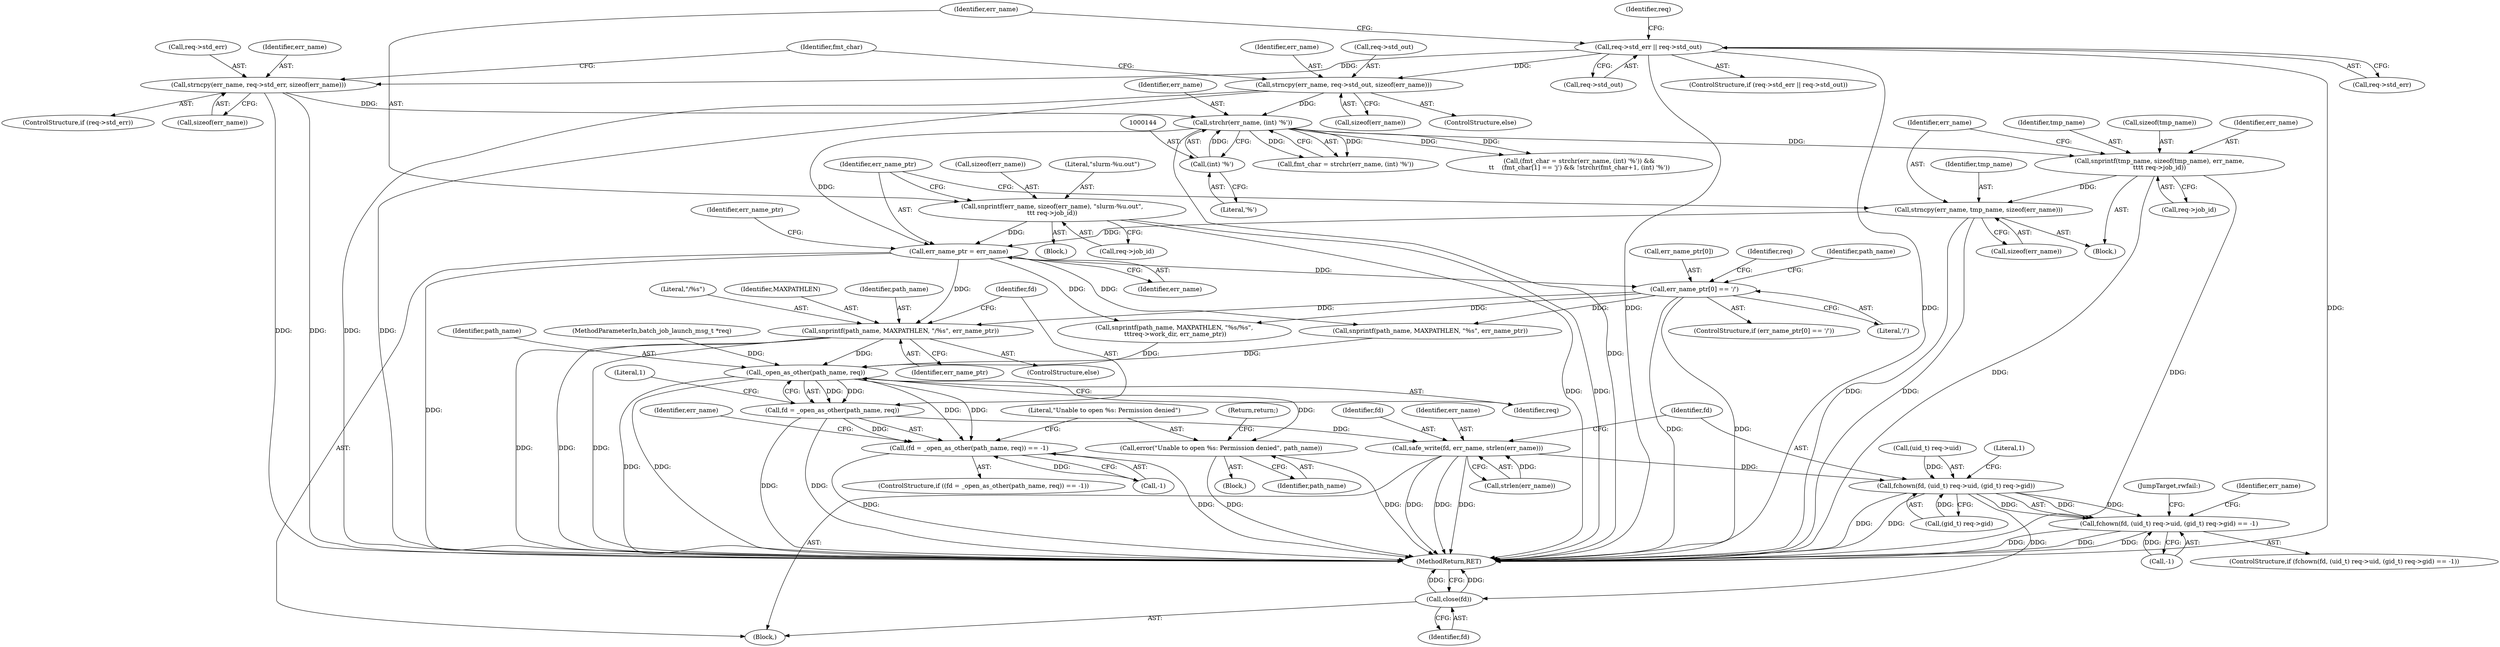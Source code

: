 digraph "0_slurm_92362a92fffe60187df61f99ab11c249d44120ee@API" {
"1000218" [label="(Call,snprintf(path_name, MAXPATHLEN, \"/%s\", err_name_ptr))"];
"1000194" [label="(Call,err_name_ptr[0] == '/')"];
"1000190" [label="(Call,err_name_ptr = err_name)"];
"1000141" [label="(Call,strchr(err_name, (int) '%'))"];
"1000122" [label="(Call,strncpy(err_name, req->std_err, sizeof(err_name)))"];
"1000110" [label="(Call,req->std_err || req->std_out)"];
"1000130" [label="(Call,strncpy(err_name, req->std_out, sizeof(err_name)))"];
"1000143" [label="(Call,(int) '%')"];
"1000175" [label="(Call,strncpy(err_name, tmp_name, sizeof(err_name)))"];
"1000167" [label="(Call,snprintf(tmp_name, sizeof(tmp_name), err_name,\n\t\t\t\t req->job_id))"];
"1000182" [label="(Call,snprintf(err_name, sizeof(err_name), \"slurm-%u.out\",\n\t\t\t req->job_id))"];
"1000227" [label="(Call,_open_as_other(path_name, req))"];
"1000224" [label="(Call,(fd = _open_as_other(path_name, req)) == -1)"];
"1000225" [label="(Call,fd = _open_as_other(path_name, req))"];
"1000244" [label="(Call,safe_write(fd, err_name, strlen(err_name)))"];
"1000251" [label="(Call,fchown(fd, (uid_t) req->uid, (gid_t) req->gid))"];
"1000250" [label="(Call,fchown(fd, (uid_t) req->uid, (gid_t) req->gid) == -1)"];
"1000278" [label="(Call,close(fd))"];
"1000233" [label="(Call,error(\"Unable to open %s: Permission denied\", path_name))"];
"1000142" [label="(Identifier,err_name)"];
"1000195" [label="(Call,err_name_ptr[0])"];
"1000227" [label="(Call,_open_as_other(path_name, req))"];
"1000217" [label="(ControlStructure,else)"];
"1000110" [label="(Call,req->std_err || req->std_out)"];
"1000169" [label="(Call,sizeof(tmp_name))"];
"1000218" [label="(Call,snprintf(path_name, MAXPATHLEN, \"/%s\", err_name_ptr))"];
"1000219" [label="(Identifier,path_name)"];
"1000186" [label="(Literal,\"slurm-%u.out\")"];
"1000177" [label="(Identifier,tmp_name)"];
"1000131" [label="(Identifier,err_name)"];
"1000207" [label="(Identifier,req)"];
"1000114" [label="(Call,req->std_out)"];
"1000191" [label="(Identifier,err_name_ptr)"];
"1000103" [label="(Block,)"];
"1000124" [label="(Call,req->std_err)"];
"1000167" [label="(Call,snprintf(tmp_name, sizeof(tmp_name), err_name,\n\t\t\t\t req->job_id))"];
"1000251" [label="(Call,fchown(fd, (uid_t) req->uid, (gid_t) req->gid))"];
"1000172" [label="(Call,req->job_id)"];
"1000190" [label="(Call,err_name_ptr = err_name)"];
"1000193" [label="(ControlStructure,if (err_name_ptr[0] == '/'))"];
"1000182" [label="(Call,snprintf(err_name, sizeof(err_name), \"slurm-%u.out\",\n\t\t\t req->job_id))"];
"1000176" [label="(Identifier,err_name)"];
"1000253" [label="(Call,(uid_t) req->uid)"];
"1000236" [label="(Return,return;)"];
"1000139" [label="(Call,fmt_char = strchr(err_name, (int) '%'))"];
"1000120" [label="(Identifier,req)"];
"1000171" [label="(Identifier,err_name)"];
"1000225" [label="(Call,fd = _open_as_other(path_name, req))"];
"1000187" [label="(Call,req->job_id)"];
"1000200" [label="(Identifier,path_name)"];
"1000267" [label="(Identifier,err_name)"];
"1000250" [label="(Call,fchown(fd, (uid_t) req->uid, (gid_t) req->gid) == -1)"];
"1000160" [label="(Block,)"];
"1000232" [label="(Block,)"];
"1000238" [label="(Identifier,err_name)"];
"1000222" [label="(Identifier,err_name_ptr)"];
"1000221" [label="(Literal,\"/%s\")"];
"1000199" [label="(Call,snprintf(path_name, MAXPATHLEN, \"%s\", err_name_ptr))"];
"1000194" [label="(Call,err_name_ptr[0] == '/')"];
"1000130" [label="(Call,strncpy(err_name, req->std_out, sizeof(err_name)))"];
"1000129" [label="(ControlStructure,else)"];
"1000168" [label="(Identifier,tmp_name)"];
"1000101" [label="(MethodParameterIn,batch_job_launch_msg_t *req)"];
"1000280" [label="(MethodReturn,RET)"];
"1000234" [label="(Literal,\"Unable to open %s: Permission denied\")"];
"1000249" [label="(ControlStructure,if (fchown(fd, (uid_t) req->uid, (gid_t) req->gid) == -1))"];
"1000122" [label="(Call,strncpy(err_name, req->std_err, sizeof(err_name)))"];
"1000226" [label="(Identifier,fd)"];
"1000233" [label="(Call,error(\"Unable to open %s: Permission denied\", path_name))"];
"1000277" [label="(JumpTarget,rwfail:)"];
"1000192" [label="(Identifier,err_name)"];
"1000140" [label="(Identifier,fmt_char)"];
"1000209" [label="(Call,snprintf(path_name, MAXPATHLEN, \"%s/%s\",\n \t\t\treq->work_dir, err_name_ptr))"];
"1000145" [label="(Literal,'%')"];
"1000252" [label="(Identifier,fd)"];
"1000235" [label="(Identifier,path_name)"];
"1000181" [label="(Block,)"];
"1000244" [label="(Call,safe_write(fd, err_name, strlen(err_name)))"];
"1000127" [label="(Call,sizeof(err_name))"];
"1000118" [label="(ControlStructure,if (req->std_err))"];
"1000198" [label="(Literal,'/')"];
"1000231" [label="(Literal,1)"];
"1000230" [label="(Call,-1)"];
"1000279" [label="(Identifier,fd)"];
"1000135" [label="(Call,sizeof(err_name))"];
"1000220" [label="(Identifier,MAXPATHLEN)"];
"1000228" [label="(Identifier,path_name)"];
"1000246" [label="(Identifier,err_name)"];
"1000138" [label="(Call,(fmt_char = strchr(err_name, (int) '%')) &&\n\t\t    (fmt_char[1] == 'j') && !strchr(fmt_char+1, (int) '%'))"];
"1000245" [label="(Identifier,fd)"];
"1000175" [label="(Call,strncpy(err_name, tmp_name, sizeof(err_name)))"];
"1000229" [label="(Identifier,req)"];
"1000278" [label="(Call,close(fd))"];
"1000109" [label="(ControlStructure,if (req->std_err || req->std_out))"];
"1000196" [label="(Identifier,err_name_ptr)"];
"1000224" [label="(Call,(fd = _open_as_other(path_name, req)) == -1)"];
"1000178" [label="(Call,sizeof(err_name))"];
"1000143" [label="(Call,(int) '%')"];
"1000264" [label="(Literal,1)"];
"1000258" [label="(Call,(gid_t) req->gid)"];
"1000132" [label="(Call,req->std_out)"];
"1000141" [label="(Call,strchr(err_name, (int) '%'))"];
"1000247" [label="(Call,strlen(err_name))"];
"1000263" [label="(Call,-1)"];
"1000123" [label="(Identifier,err_name)"];
"1000184" [label="(Call,sizeof(err_name))"];
"1000223" [label="(ControlStructure,if ((fd = _open_as_other(path_name, req)) == -1))"];
"1000183" [label="(Identifier,err_name)"];
"1000111" [label="(Call,req->std_err)"];
"1000218" -> "1000217"  [label="AST: "];
"1000218" -> "1000222"  [label="CFG: "];
"1000219" -> "1000218"  [label="AST: "];
"1000220" -> "1000218"  [label="AST: "];
"1000221" -> "1000218"  [label="AST: "];
"1000222" -> "1000218"  [label="AST: "];
"1000226" -> "1000218"  [label="CFG: "];
"1000218" -> "1000280"  [label="DDG: "];
"1000218" -> "1000280"  [label="DDG: "];
"1000218" -> "1000280"  [label="DDG: "];
"1000194" -> "1000218"  [label="DDG: "];
"1000190" -> "1000218"  [label="DDG: "];
"1000218" -> "1000227"  [label="DDG: "];
"1000194" -> "1000193"  [label="AST: "];
"1000194" -> "1000198"  [label="CFG: "];
"1000195" -> "1000194"  [label="AST: "];
"1000198" -> "1000194"  [label="AST: "];
"1000200" -> "1000194"  [label="CFG: "];
"1000207" -> "1000194"  [label="CFG: "];
"1000194" -> "1000280"  [label="DDG: "];
"1000194" -> "1000280"  [label="DDG: "];
"1000190" -> "1000194"  [label="DDG: "];
"1000194" -> "1000199"  [label="DDG: "];
"1000194" -> "1000209"  [label="DDG: "];
"1000190" -> "1000103"  [label="AST: "];
"1000190" -> "1000192"  [label="CFG: "];
"1000191" -> "1000190"  [label="AST: "];
"1000192" -> "1000190"  [label="AST: "];
"1000196" -> "1000190"  [label="CFG: "];
"1000190" -> "1000280"  [label="DDG: "];
"1000141" -> "1000190"  [label="DDG: "];
"1000175" -> "1000190"  [label="DDG: "];
"1000182" -> "1000190"  [label="DDG: "];
"1000190" -> "1000199"  [label="DDG: "];
"1000190" -> "1000209"  [label="DDG: "];
"1000141" -> "1000139"  [label="AST: "];
"1000141" -> "1000143"  [label="CFG: "];
"1000142" -> "1000141"  [label="AST: "];
"1000143" -> "1000141"  [label="AST: "];
"1000139" -> "1000141"  [label="CFG: "];
"1000141" -> "1000280"  [label="DDG: "];
"1000141" -> "1000138"  [label="DDG: "];
"1000141" -> "1000138"  [label="DDG: "];
"1000141" -> "1000139"  [label="DDG: "];
"1000141" -> "1000139"  [label="DDG: "];
"1000122" -> "1000141"  [label="DDG: "];
"1000130" -> "1000141"  [label="DDG: "];
"1000143" -> "1000141"  [label="DDG: "];
"1000141" -> "1000167"  [label="DDG: "];
"1000122" -> "1000118"  [label="AST: "];
"1000122" -> "1000127"  [label="CFG: "];
"1000123" -> "1000122"  [label="AST: "];
"1000124" -> "1000122"  [label="AST: "];
"1000127" -> "1000122"  [label="AST: "];
"1000140" -> "1000122"  [label="CFG: "];
"1000122" -> "1000280"  [label="DDG: "];
"1000122" -> "1000280"  [label="DDG: "];
"1000110" -> "1000122"  [label="DDG: "];
"1000110" -> "1000109"  [label="AST: "];
"1000110" -> "1000111"  [label="CFG: "];
"1000110" -> "1000114"  [label="CFG: "];
"1000111" -> "1000110"  [label="AST: "];
"1000114" -> "1000110"  [label="AST: "];
"1000120" -> "1000110"  [label="CFG: "];
"1000183" -> "1000110"  [label="CFG: "];
"1000110" -> "1000280"  [label="DDG: "];
"1000110" -> "1000280"  [label="DDG: "];
"1000110" -> "1000280"  [label="DDG: "];
"1000110" -> "1000130"  [label="DDG: "];
"1000130" -> "1000129"  [label="AST: "];
"1000130" -> "1000135"  [label="CFG: "];
"1000131" -> "1000130"  [label="AST: "];
"1000132" -> "1000130"  [label="AST: "];
"1000135" -> "1000130"  [label="AST: "];
"1000140" -> "1000130"  [label="CFG: "];
"1000130" -> "1000280"  [label="DDG: "];
"1000130" -> "1000280"  [label="DDG: "];
"1000143" -> "1000145"  [label="CFG: "];
"1000144" -> "1000143"  [label="AST: "];
"1000145" -> "1000143"  [label="AST: "];
"1000175" -> "1000160"  [label="AST: "];
"1000175" -> "1000178"  [label="CFG: "];
"1000176" -> "1000175"  [label="AST: "];
"1000177" -> "1000175"  [label="AST: "];
"1000178" -> "1000175"  [label="AST: "];
"1000191" -> "1000175"  [label="CFG: "];
"1000175" -> "1000280"  [label="DDG: "];
"1000175" -> "1000280"  [label="DDG: "];
"1000167" -> "1000175"  [label="DDG: "];
"1000167" -> "1000160"  [label="AST: "];
"1000167" -> "1000172"  [label="CFG: "];
"1000168" -> "1000167"  [label="AST: "];
"1000169" -> "1000167"  [label="AST: "];
"1000171" -> "1000167"  [label="AST: "];
"1000172" -> "1000167"  [label="AST: "];
"1000176" -> "1000167"  [label="CFG: "];
"1000167" -> "1000280"  [label="DDG: "];
"1000167" -> "1000280"  [label="DDG: "];
"1000182" -> "1000181"  [label="AST: "];
"1000182" -> "1000187"  [label="CFG: "];
"1000183" -> "1000182"  [label="AST: "];
"1000184" -> "1000182"  [label="AST: "];
"1000186" -> "1000182"  [label="AST: "];
"1000187" -> "1000182"  [label="AST: "];
"1000191" -> "1000182"  [label="CFG: "];
"1000182" -> "1000280"  [label="DDG: "];
"1000182" -> "1000280"  [label="DDG: "];
"1000227" -> "1000225"  [label="AST: "];
"1000227" -> "1000229"  [label="CFG: "];
"1000228" -> "1000227"  [label="AST: "];
"1000229" -> "1000227"  [label="AST: "];
"1000225" -> "1000227"  [label="CFG: "];
"1000227" -> "1000280"  [label="DDG: "];
"1000227" -> "1000280"  [label="DDG: "];
"1000227" -> "1000224"  [label="DDG: "];
"1000227" -> "1000224"  [label="DDG: "];
"1000227" -> "1000225"  [label="DDG: "];
"1000227" -> "1000225"  [label="DDG: "];
"1000209" -> "1000227"  [label="DDG: "];
"1000199" -> "1000227"  [label="DDG: "];
"1000101" -> "1000227"  [label="DDG: "];
"1000227" -> "1000233"  [label="DDG: "];
"1000224" -> "1000223"  [label="AST: "];
"1000224" -> "1000230"  [label="CFG: "];
"1000225" -> "1000224"  [label="AST: "];
"1000230" -> "1000224"  [label="AST: "];
"1000234" -> "1000224"  [label="CFG: "];
"1000238" -> "1000224"  [label="CFG: "];
"1000224" -> "1000280"  [label="DDG: "];
"1000224" -> "1000280"  [label="DDG: "];
"1000225" -> "1000224"  [label="DDG: "];
"1000230" -> "1000224"  [label="DDG: "];
"1000226" -> "1000225"  [label="AST: "];
"1000231" -> "1000225"  [label="CFG: "];
"1000225" -> "1000280"  [label="DDG: "];
"1000225" -> "1000280"  [label="DDG: "];
"1000225" -> "1000244"  [label="DDG: "];
"1000244" -> "1000103"  [label="AST: "];
"1000244" -> "1000247"  [label="CFG: "];
"1000245" -> "1000244"  [label="AST: "];
"1000246" -> "1000244"  [label="AST: "];
"1000247" -> "1000244"  [label="AST: "];
"1000252" -> "1000244"  [label="CFG: "];
"1000244" -> "1000280"  [label="DDG: "];
"1000244" -> "1000280"  [label="DDG: "];
"1000244" -> "1000280"  [label="DDG: "];
"1000247" -> "1000244"  [label="DDG: "];
"1000244" -> "1000251"  [label="DDG: "];
"1000251" -> "1000250"  [label="AST: "];
"1000251" -> "1000258"  [label="CFG: "];
"1000252" -> "1000251"  [label="AST: "];
"1000253" -> "1000251"  [label="AST: "];
"1000258" -> "1000251"  [label="AST: "];
"1000264" -> "1000251"  [label="CFG: "];
"1000251" -> "1000280"  [label="DDG: "];
"1000251" -> "1000280"  [label="DDG: "];
"1000251" -> "1000250"  [label="DDG: "];
"1000251" -> "1000250"  [label="DDG: "];
"1000251" -> "1000250"  [label="DDG: "];
"1000253" -> "1000251"  [label="DDG: "];
"1000258" -> "1000251"  [label="DDG: "];
"1000251" -> "1000278"  [label="DDG: "];
"1000250" -> "1000249"  [label="AST: "];
"1000250" -> "1000263"  [label="CFG: "];
"1000263" -> "1000250"  [label="AST: "];
"1000267" -> "1000250"  [label="CFG: "];
"1000277" -> "1000250"  [label="CFG: "];
"1000250" -> "1000280"  [label="DDG: "];
"1000250" -> "1000280"  [label="DDG: "];
"1000250" -> "1000280"  [label="DDG: "];
"1000263" -> "1000250"  [label="DDG: "];
"1000278" -> "1000103"  [label="AST: "];
"1000278" -> "1000279"  [label="CFG: "];
"1000279" -> "1000278"  [label="AST: "];
"1000280" -> "1000278"  [label="CFG: "];
"1000278" -> "1000280"  [label="DDG: "];
"1000278" -> "1000280"  [label="DDG: "];
"1000233" -> "1000232"  [label="AST: "];
"1000233" -> "1000235"  [label="CFG: "];
"1000234" -> "1000233"  [label="AST: "];
"1000235" -> "1000233"  [label="AST: "];
"1000236" -> "1000233"  [label="CFG: "];
"1000233" -> "1000280"  [label="DDG: "];
"1000233" -> "1000280"  [label="DDG: "];
}
